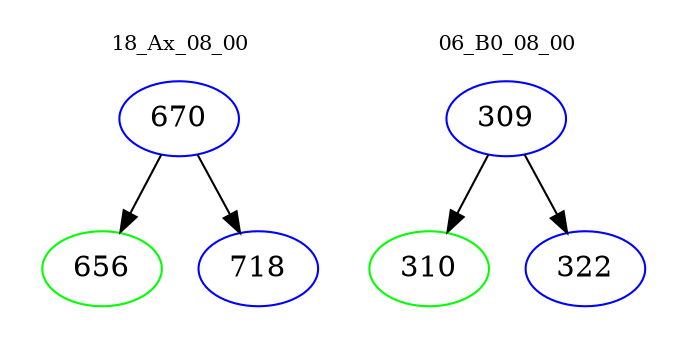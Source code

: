 digraph{
subgraph cluster_0 {
color = white
label = "18_Ax_08_00";
fontsize=10;
T0_670 [label="670", color="blue"]
T0_670 -> T0_656 [color="black"]
T0_656 [label="656", color="green"]
T0_670 -> T0_718 [color="black"]
T0_718 [label="718", color="blue"]
}
subgraph cluster_1 {
color = white
label = "06_B0_08_00";
fontsize=10;
T1_309 [label="309", color="blue"]
T1_309 -> T1_310 [color="black"]
T1_310 [label="310", color="green"]
T1_309 -> T1_322 [color="black"]
T1_322 [label="322", color="blue"]
}
}

